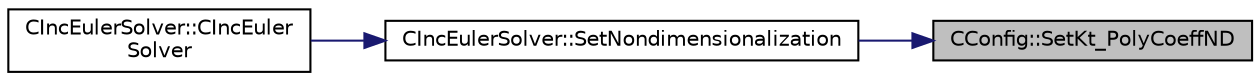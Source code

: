 digraph "CConfig::SetKt_PolyCoeffND"
{
 // LATEX_PDF_SIZE
  edge [fontname="Helvetica",fontsize="10",labelfontname="Helvetica",labelfontsize="10"];
  node [fontname="Helvetica",fontsize="10",shape=record];
  rankdir="RL";
  Node1 [label="CConfig::SetKt_PolyCoeffND",height=0.2,width=0.4,color="black", fillcolor="grey75", style="filled", fontcolor="black",tooltip="Set the temperature polynomial coefficient for thermal conductivity."];
  Node1 -> Node2 [dir="back",color="midnightblue",fontsize="10",style="solid",fontname="Helvetica"];
  Node2 [label="CIncEulerSolver::SetNondimensionalization",height=0.2,width=0.4,color="black", fillcolor="white", style="filled",URL="$classCIncEulerSolver.html#a2cffaa24417cb3803d36d38b3874d6d0",tooltip="Set the solver nondimensionalization."];
  Node2 -> Node3 [dir="back",color="midnightblue",fontsize="10",style="solid",fontname="Helvetica"];
  Node3 [label="CIncEulerSolver::CIncEuler\lSolver",height=0.2,width=0.4,color="black", fillcolor="white", style="filled",URL="$classCIncEulerSolver.html#a2a0c72c1d1d79e45c69da03e01f6281a",tooltip="Constructor of the class."];
}
